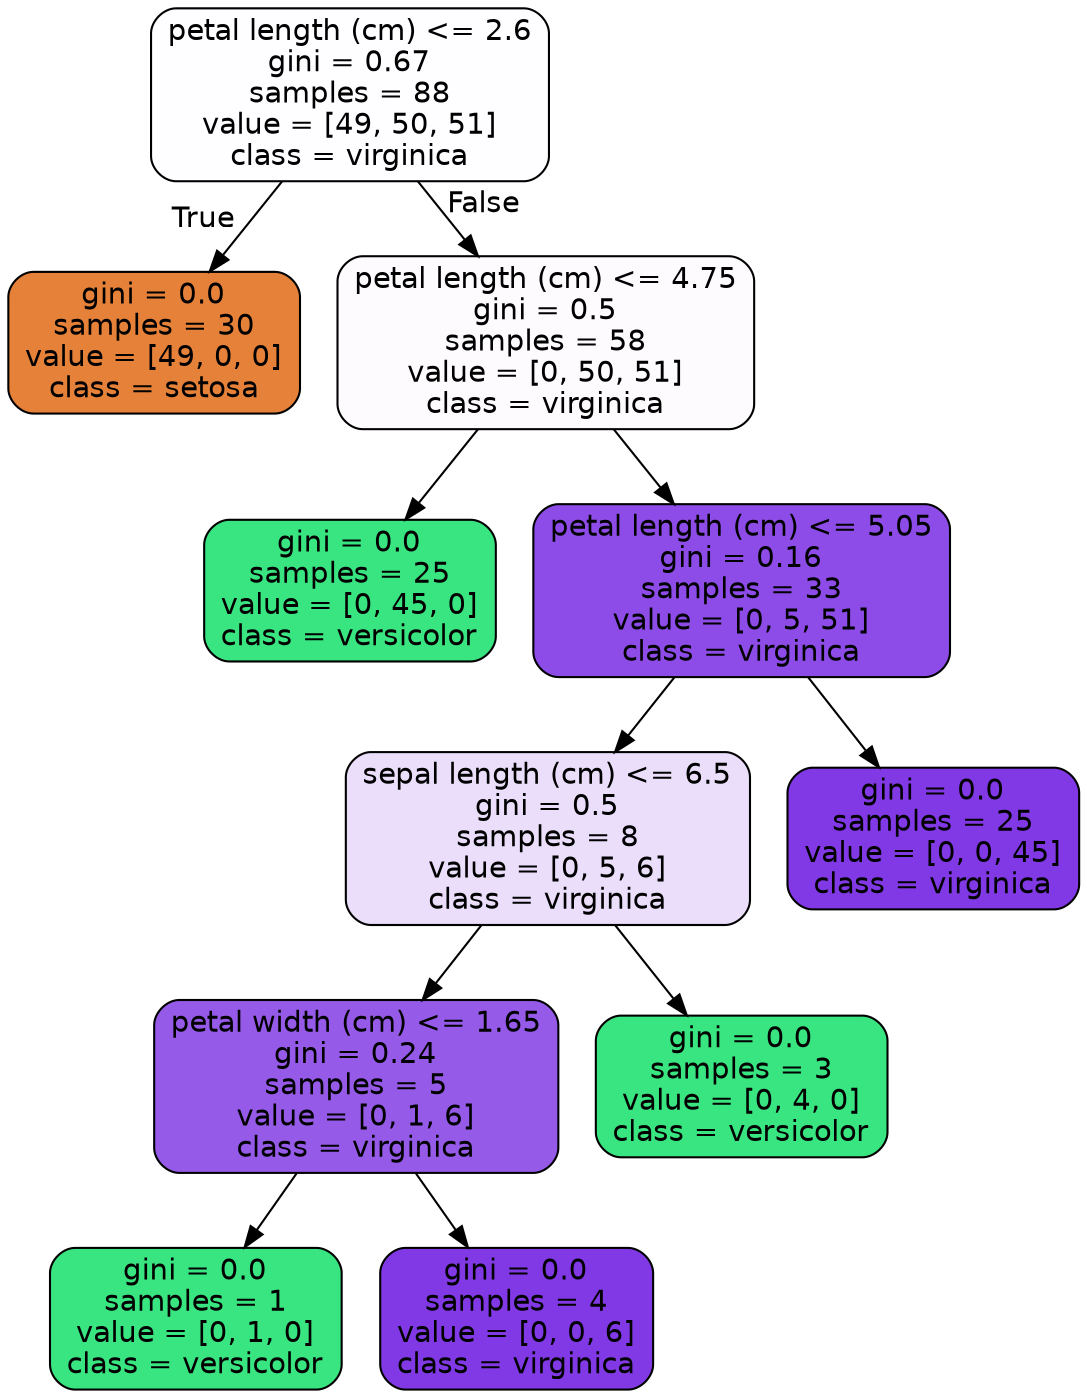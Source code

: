 digraph Tree {
node [shape=box, style="filled, rounded", color="black", fontname=helvetica] ;
edge [fontname=helvetica] ;
0 [label="petal length (cm) <= 2.6\ngini = 0.67\nsamples = 88\nvalue = [49, 50, 51]\nclass = virginica", fillcolor="#fefdff"] ;
1 [label="gini = 0.0\nsamples = 30\nvalue = [49, 0, 0]\nclass = setosa", fillcolor="#e58139"] ;
0 -> 1 [labeldistance=2.5, labelangle=45, headlabel="True"] ;
2 [label="petal length (cm) <= 4.75\ngini = 0.5\nsamples = 58\nvalue = [0, 50, 51]\nclass = virginica", fillcolor="#fdfbfe"] ;
0 -> 2 [labeldistance=2.5, labelangle=-45, headlabel="False"] ;
3 [label="gini = 0.0\nsamples = 25\nvalue = [0, 45, 0]\nclass = versicolor", fillcolor="#39e581"] ;
2 -> 3 ;
4 [label="petal length (cm) <= 5.05\ngini = 0.16\nsamples = 33\nvalue = [0, 5, 51]\nclass = virginica", fillcolor="#8d4ce8"] ;
2 -> 4 ;
5 [label="sepal length (cm) <= 6.5\ngini = 0.5\nsamples = 8\nvalue = [0, 5, 6]\nclass = virginica", fillcolor="#eadefb"] ;
4 -> 5 ;
6 [label="petal width (cm) <= 1.65\ngini = 0.24\nsamples = 5\nvalue = [0, 1, 6]\nclass = virginica", fillcolor="#965ae9"] ;
5 -> 6 ;
7 [label="gini = 0.0\nsamples = 1\nvalue = [0, 1, 0]\nclass = versicolor", fillcolor="#39e581"] ;
6 -> 7 ;
8 [label="gini = 0.0\nsamples = 4\nvalue = [0, 0, 6]\nclass = virginica", fillcolor="#8139e5"] ;
6 -> 8 ;
9 [label="gini = 0.0\nsamples = 3\nvalue = [0, 4, 0]\nclass = versicolor", fillcolor="#39e581"] ;
5 -> 9 ;
10 [label="gini = 0.0\nsamples = 25\nvalue = [0, 0, 45]\nclass = virginica", fillcolor="#8139e5"] ;
4 -> 10 ;
}